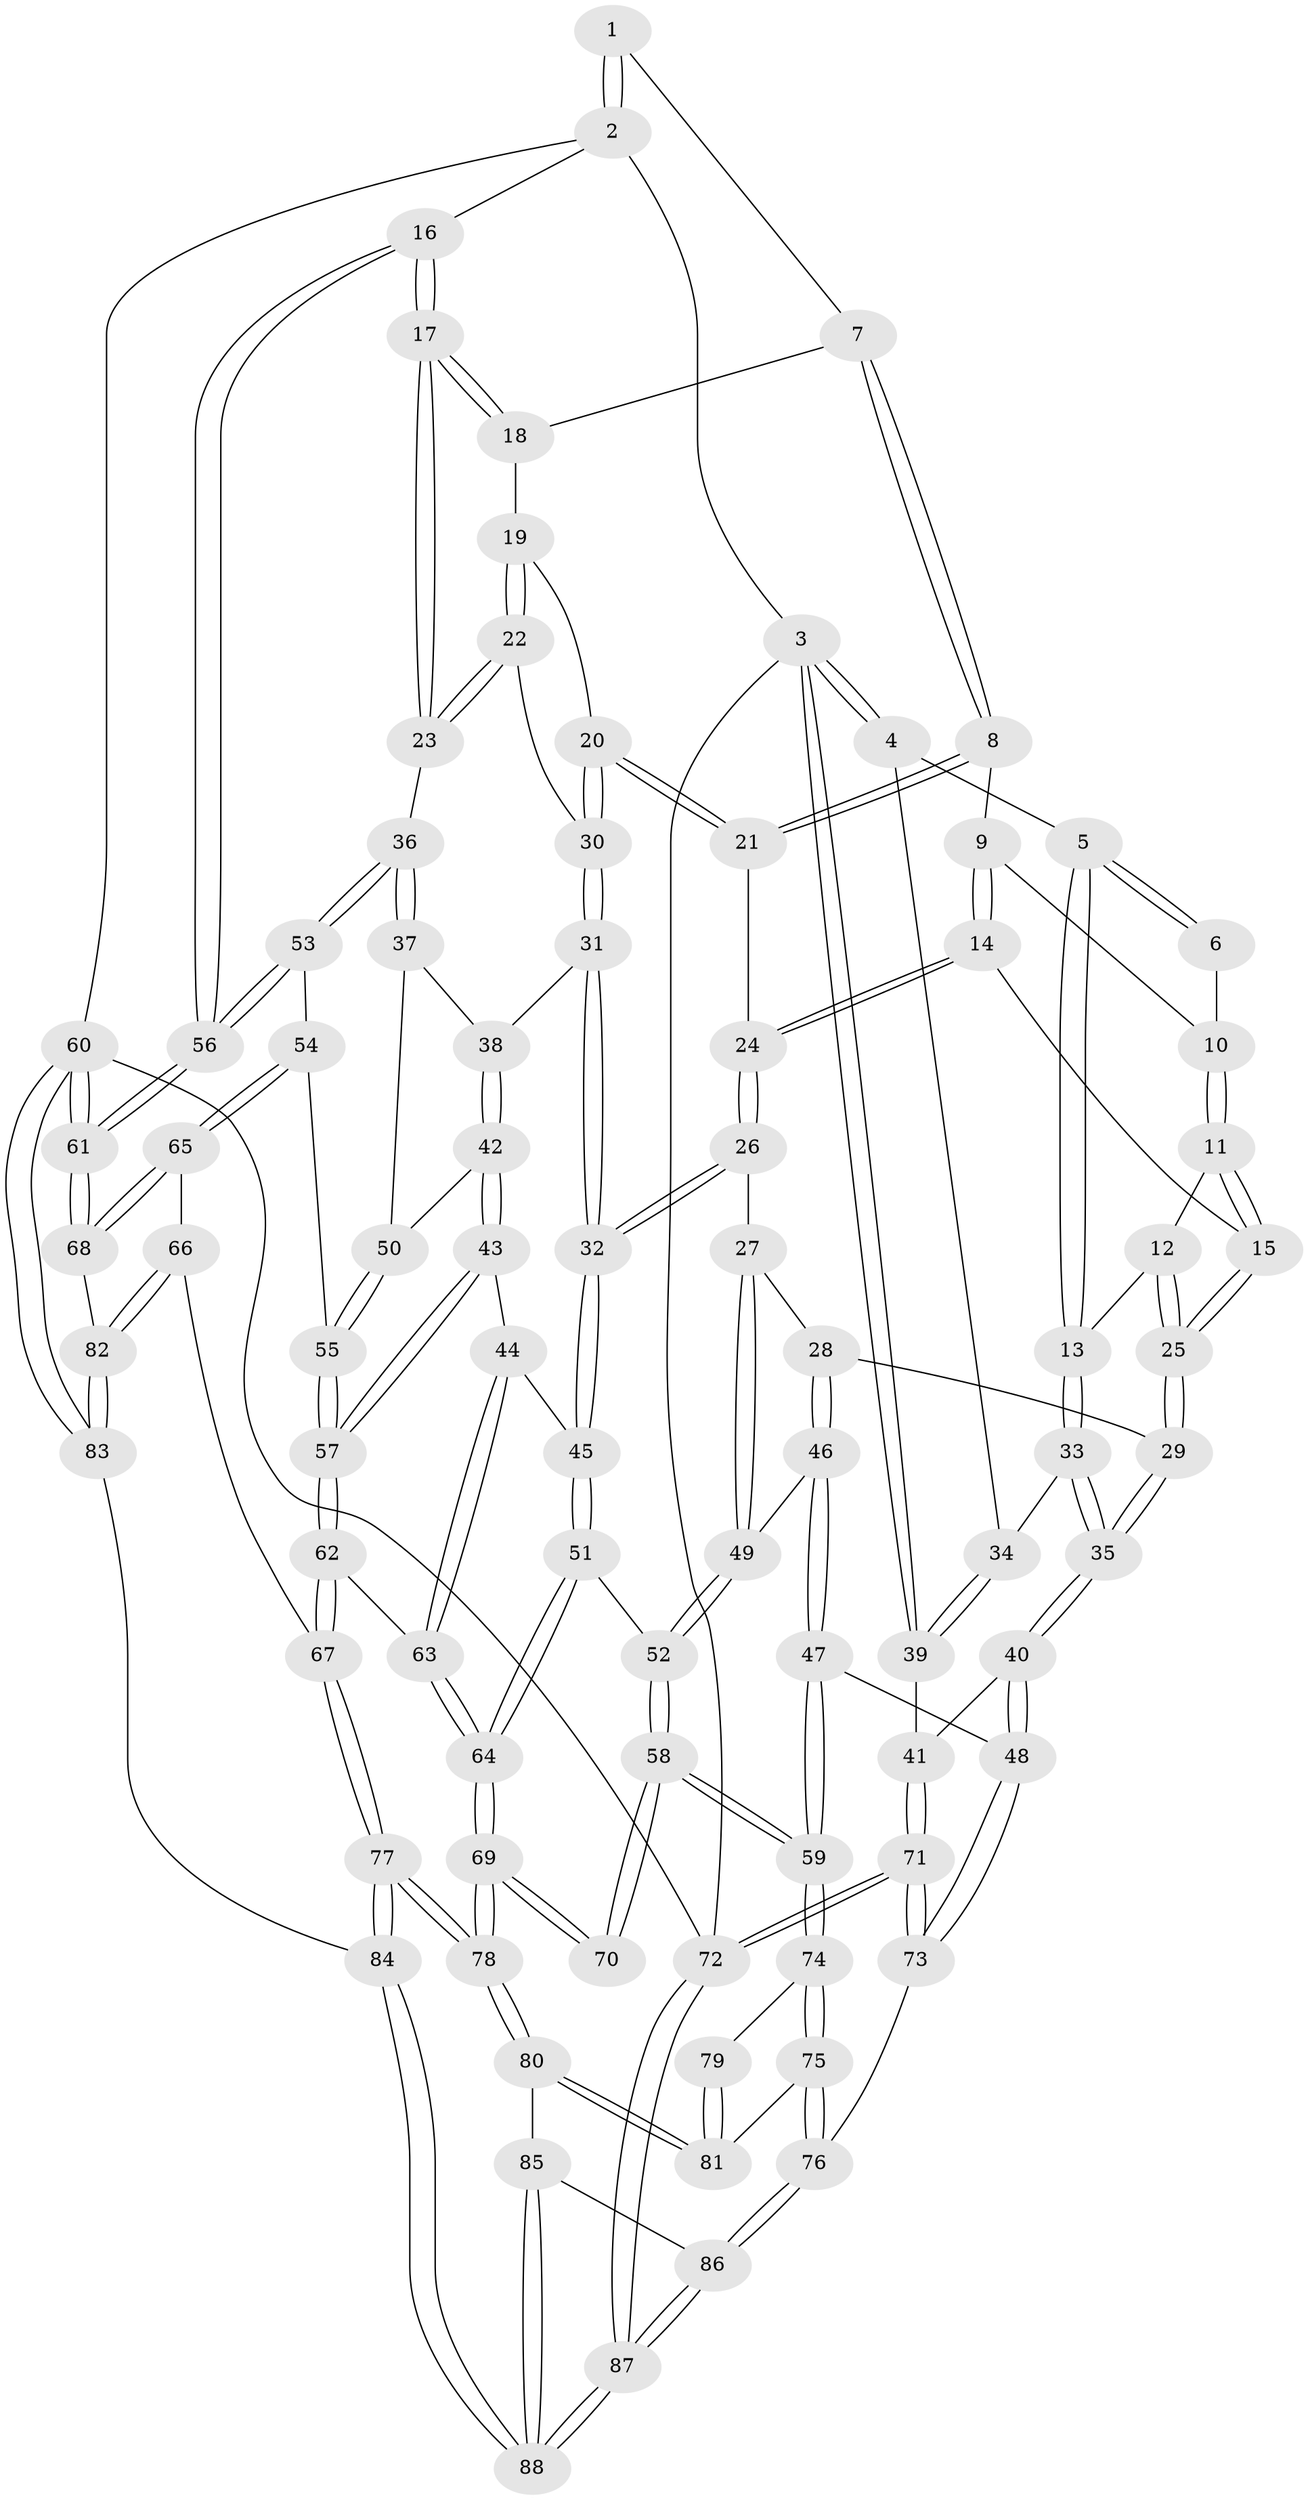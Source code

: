 // Generated by graph-tools (version 1.1) at 2025/11/02/27/25 16:11:58]
// undirected, 88 vertices, 217 edges
graph export_dot {
graph [start="1"]
  node [color=gray90,style=filled];
  1 [pos="+0.6838686467187237+0"];
  2 [pos="+1+0"];
  3 [pos="+0+0"];
  4 [pos="+0+0"];
  5 [pos="+0.14720040010534682+0"];
  6 [pos="+0.33495286660825146+0"];
  7 [pos="+0.6786592229057568+0"];
  8 [pos="+0.606394929592026+0.07937909276252"];
  9 [pos="+0.3866236994813005+0"];
  10 [pos="+0.36308534073609455+0"];
  11 [pos="+0.3216838505705217+0.1249772103303342"];
  12 [pos="+0.3018736949224175+0.13689041663150164"];
  13 [pos="+0.20903246552710378+0.17402438979983553"];
  14 [pos="+0.47269671182634976+0.1506891012243707"];
  15 [pos="+0.44983841862719065+0.16273553060674306"];
  16 [pos="+1+0.15167860260155605"];
  17 [pos="+1+0.1943017014174494"];
  18 [pos="+0.6980238174121423+0.0006017909423827768"];
  19 [pos="+0.7271972930064456+0.10939028919995639"];
  20 [pos="+0.6179531158144118+0.1958208229276742"];
  21 [pos="+0.5764458770474701+0.15566984777695791"];
  22 [pos="+0.859507097906443+0.18613638677316255"];
  23 [pos="+1+0.19768551127905906"];
  24 [pos="+0.49135008412114495+0.15658107133001503"];
  25 [pos="+0.38508255313308287+0.23524904968948174"];
  26 [pos="+0.4926720948611848+0.3527555912555359"];
  27 [pos="+0.418311676324524+0.3432010578773669"];
  28 [pos="+0.36396363724536535+0.3219313566098097"];
  29 [pos="+0.33869525594904665+0.2997624734848101"];
  30 [pos="+0.6354180378663423+0.2227967093236166"];
  31 [pos="+0.6359609892454675+0.25439585522167146"];
  32 [pos="+0.5263190094354689+0.3739150638321468"];
  33 [pos="+0.18917720849264522+0.234819791908817"];
  34 [pos="+0.16104008063926498+0.2290877974451312"];
  35 [pos="+0.2226052831050358+0.2985465469441622"];
  36 [pos="+0.9240306561403894+0.27959707802062345"];
  37 [pos="+0.8574635220664626+0.3149525005456796"];
  38 [pos="+0.6848858103144225+0.31382754891407394"];
  39 [pos="+0+0.21485467121608"];
  40 [pos="+0.19857931209539584+0.3614344041879027"];
  41 [pos="+0+0.4202585461066412"];
  42 [pos="+0.6855418394943802+0.4096082399984751"];
  43 [pos="+0.6768482270060165+0.42283073509777336"];
  44 [pos="+0.6144209648748087+0.45622552693467516"];
  45 [pos="+0.5510915901328184+0.45381793933645226"];
  46 [pos="+0.35983765510479865+0.46435412471515225"];
  47 [pos="+0.3080460116729274+0.5485809815319246"];
  48 [pos="+0.21914897180728163+0.5240169000826238"];
  49 [pos="+0.41504715103893147+0.4437663851632832"];
  50 [pos="+0.7888761215855061+0.3968148478784012"];
  51 [pos="+0.5376569961198218+0.47301880326588114"];
  52 [pos="+0.5247139296223662+0.4834848165227659"];
  53 [pos="+0.8819153609782798+0.4639706450158029"];
  54 [pos="+0.8426549266294298+0.5087203578785119"];
  55 [pos="+0.797517318033369+0.50368882161557"];
  56 [pos="+1+0.6056581455683988"];
  57 [pos="+0.773845340460562+0.5151238020144783"];
  58 [pos="+0.504750341575014+0.5107154032768191"];
  59 [pos="+0.36729424888911855+0.5969321041249829"];
  60 [pos="+1+1"];
  61 [pos="+1+0.6296521437455442"];
  62 [pos="+0.7206033879462028+0.5926272823052151"];
  63 [pos="+0.7072708015968091+0.5920854517133597"];
  64 [pos="+0.6321236223441111+0.6322850780078891"];
  65 [pos="+0.9213376920164011+0.6239041814465117"];
  66 [pos="+0.8371282090200264+0.6708168911995261"];
  67 [pos="+0.7868554691080293+0.6675391545477348"];
  68 [pos="+1+0.6319435044798505"];
  69 [pos="+0.6013316970288672+0.6703979480791701"];
  70 [pos="+0.5503398064076469+0.6468395164684811"];
  71 [pos="+0+0.6779015142855109"];
  72 [pos="+0+1"];
  73 [pos="+0.05863650734442782+0.6451123737859503"];
  74 [pos="+0.377525136600567+0.6362610741018773"];
  75 [pos="+0.37117444432930685+0.6749154071672346"];
  76 [pos="+0.29009698963450486+0.8045083357090868"];
  77 [pos="+0.6221837693642696+0.9121172313167004"];
  78 [pos="+0.6195715126182304+0.9092106961596572"];
  79 [pos="+0.4872468098822213+0.6559309333316888"];
  80 [pos="+0.6185739129608687+0.9087364732380386"];
  81 [pos="+0.5157728929228472+0.7908758254124262"];
  82 [pos="+0.8635970080522809+0.7835648608499172"];
  83 [pos="+0.841102572364507+1"];
  84 [pos="+0.704433764807319+1"];
  85 [pos="+0.4222434202224169+0.8700073984580851"];
  86 [pos="+0.2905942459666268+0.8075070971403212"];
  87 [pos="+0+1"];
  88 [pos="+0.14620284761736962+1"];
  1 -- 2;
  1 -- 2;
  1 -- 7;
  2 -- 3;
  2 -- 16;
  2 -- 60;
  3 -- 4;
  3 -- 4;
  3 -- 39;
  3 -- 39;
  3 -- 72;
  4 -- 5;
  4 -- 34;
  5 -- 6;
  5 -- 6;
  5 -- 13;
  5 -- 13;
  6 -- 10;
  7 -- 8;
  7 -- 8;
  7 -- 18;
  8 -- 9;
  8 -- 21;
  8 -- 21;
  9 -- 10;
  9 -- 14;
  9 -- 14;
  10 -- 11;
  10 -- 11;
  11 -- 12;
  11 -- 15;
  11 -- 15;
  12 -- 13;
  12 -- 25;
  12 -- 25;
  13 -- 33;
  13 -- 33;
  14 -- 15;
  14 -- 24;
  14 -- 24;
  15 -- 25;
  15 -- 25;
  16 -- 17;
  16 -- 17;
  16 -- 56;
  16 -- 56;
  17 -- 18;
  17 -- 18;
  17 -- 23;
  17 -- 23;
  18 -- 19;
  19 -- 20;
  19 -- 22;
  19 -- 22;
  20 -- 21;
  20 -- 21;
  20 -- 30;
  20 -- 30;
  21 -- 24;
  22 -- 23;
  22 -- 23;
  22 -- 30;
  23 -- 36;
  24 -- 26;
  24 -- 26;
  25 -- 29;
  25 -- 29;
  26 -- 27;
  26 -- 32;
  26 -- 32;
  27 -- 28;
  27 -- 49;
  27 -- 49;
  28 -- 29;
  28 -- 46;
  28 -- 46;
  29 -- 35;
  29 -- 35;
  30 -- 31;
  30 -- 31;
  31 -- 32;
  31 -- 32;
  31 -- 38;
  32 -- 45;
  32 -- 45;
  33 -- 34;
  33 -- 35;
  33 -- 35;
  34 -- 39;
  34 -- 39;
  35 -- 40;
  35 -- 40;
  36 -- 37;
  36 -- 37;
  36 -- 53;
  36 -- 53;
  37 -- 38;
  37 -- 50;
  38 -- 42;
  38 -- 42;
  39 -- 41;
  40 -- 41;
  40 -- 48;
  40 -- 48;
  41 -- 71;
  41 -- 71;
  42 -- 43;
  42 -- 43;
  42 -- 50;
  43 -- 44;
  43 -- 57;
  43 -- 57;
  44 -- 45;
  44 -- 63;
  44 -- 63;
  45 -- 51;
  45 -- 51;
  46 -- 47;
  46 -- 47;
  46 -- 49;
  47 -- 48;
  47 -- 59;
  47 -- 59;
  48 -- 73;
  48 -- 73;
  49 -- 52;
  49 -- 52;
  50 -- 55;
  50 -- 55;
  51 -- 52;
  51 -- 64;
  51 -- 64;
  52 -- 58;
  52 -- 58;
  53 -- 54;
  53 -- 56;
  53 -- 56;
  54 -- 55;
  54 -- 65;
  54 -- 65;
  55 -- 57;
  55 -- 57;
  56 -- 61;
  56 -- 61;
  57 -- 62;
  57 -- 62;
  58 -- 59;
  58 -- 59;
  58 -- 70;
  58 -- 70;
  59 -- 74;
  59 -- 74;
  60 -- 61;
  60 -- 61;
  60 -- 83;
  60 -- 83;
  60 -- 72;
  61 -- 68;
  61 -- 68;
  62 -- 63;
  62 -- 67;
  62 -- 67;
  63 -- 64;
  63 -- 64;
  64 -- 69;
  64 -- 69;
  65 -- 66;
  65 -- 68;
  65 -- 68;
  66 -- 67;
  66 -- 82;
  66 -- 82;
  67 -- 77;
  67 -- 77;
  68 -- 82;
  69 -- 70;
  69 -- 70;
  69 -- 78;
  69 -- 78;
  71 -- 72;
  71 -- 72;
  71 -- 73;
  71 -- 73;
  72 -- 87;
  72 -- 87;
  73 -- 76;
  74 -- 75;
  74 -- 75;
  74 -- 79;
  75 -- 76;
  75 -- 76;
  75 -- 81;
  76 -- 86;
  76 -- 86;
  77 -- 78;
  77 -- 78;
  77 -- 84;
  77 -- 84;
  78 -- 80;
  78 -- 80;
  79 -- 81;
  79 -- 81;
  80 -- 81;
  80 -- 81;
  80 -- 85;
  82 -- 83;
  82 -- 83;
  83 -- 84;
  84 -- 88;
  84 -- 88;
  85 -- 86;
  85 -- 88;
  85 -- 88;
  86 -- 87;
  86 -- 87;
  87 -- 88;
  87 -- 88;
}
